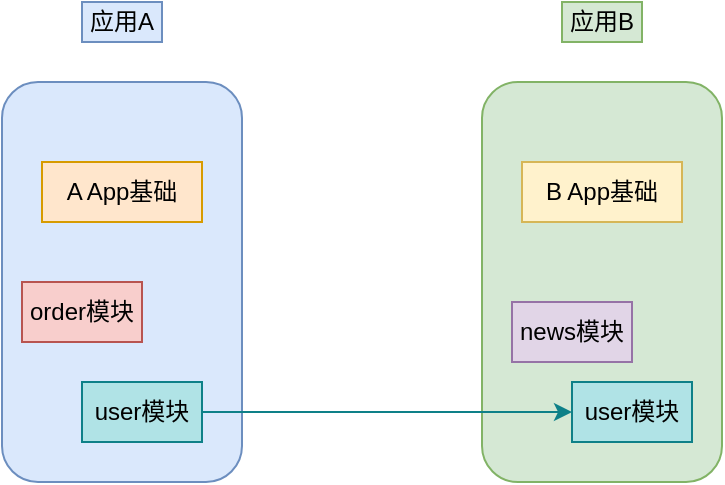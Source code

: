 <mxfile version="12.4.2" type="device" pages="1"><diagram id="ZKHEWwYvQZKfR_MMWlf2" name="Page-1"><mxGraphModel dx="946" dy="576" grid="1" gridSize="10" guides="1" tooltips="1" connect="1" arrows="1" fold="1" page="1" pageScale="1" pageWidth="827" pageHeight="1169" math="0" shadow="0"><root><mxCell id="0"/><mxCell id="1" parent="0"/><mxCell id="oGo5_lFBZBR--sE1daZF-1" value="" style="rounded=1;whiteSpace=wrap;html=1;fillColor=#dae8fc;strokeColor=#6c8ebf;" vertex="1" parent="1"><mxGeometry x="80" y="120" width="120" height="200" as="geometry"/></mxCell><mxCell id="oGo5_lFBZBR--sE1daZF-2" value="" style="rounded=1;whiteSpace=wrap;html=1;fillColor=#d5e8d4;strokeColor=#82b366;" vertex="1" parent="1"><mxGeometry x="320" y="120" width="120" height="200" as="geometry"/></mxCell><mxCell id="oGo5_lFBZBR--sE1daZF-3" value="应用A" style="text;html=1;strokeColor=#6c8ebf;fillColor=#dae8fc;align=center;verticalAlign=middle;whiteSpace=wrap;rounded=0;" vertex="1" parent="1"><mxGeometry x="120" y="80" width="40" height="20" as="geometry"/></mxCell><mxCell id="oGo5_lFBZBR--sE1daZF-4" value="应用B" style="text;html=1;strokeColor=#82b366;fillColor=#d5e8d4;align=center;verticalAlign=middle;whiteSpace=wrap;rounded=0;" vertex="1" parent="1"><mxGeometry x="360" y="80" width="40" height="20" as="geometry"/></mxCell><mxCell id="oGo5_lFBZBR--sE1daZF-5" value="A App基础" style="rounded=0;whiteSpace=wrap;html=1;fillColor=#ffe6cc;strokeColor=#d79b00;" vertex="1" parent="1"><mxGeometry x="100" y="160" width="80" height="30" as="geometry"/></mxCell><mxCell id="oGo5_lFBZBR--sE1daZF-6" value="B App基础" style="rounded=0;whiteSpace=wrap;html=1;fillColor=#fff2cc;strokeColor=#d6b656;" vertex="1" parent="1"><mxGeometry x="340" y="160" width="80" height="30" as="geometry"/></mxCell><mxCell id="oGo5_lFBZBR--sE1daZF-7" value="order模块" style="rounded=0;whiteSpace=wrap;html=1;fillColor=#f8cecc;strokeColor=#b85450;" vertex="1" parent="1"><mxGeometry x="90" y="220" width="60" height="30" as="geometry"/></mxCell><mxCell id="oGo5_lFBZBR--sE1daZF-11" style="edgeStyle=orthogonalEdgeStyle;rounded=0;orthogonalLoop=1;jettySize=auto;html=1;entryX=0;entryY=0.5;entryDx=0;entryDy=0;fillColor=#b0e3e6;strokeColor=#0e8088;" edge="1" parent="1" source="oGo5_lFBZBR--sE1daZF-8" target="oGo5_lFBZBR--sE1daZF-10"><mxGeometry relative="1" as="geometry"/></mxCell><mxCell id="oGo5_lFBZBR--sE1daZF-8" value="user模块" style="rounded=0;whiteSpace=wrap;html=1;fillColor=#b0e3e6;strokeColor=#0e8088;" vertex="1" parent="1"><mxGeometry x="120" y="270" width="60" height="30" as="geometry"/></mxCell><mxCell id="oGo5_lFBZBR--sE1daZF-9" value="news模块" style="rounded=0;whiteSpace=wrap;html=1;fillColor=#e1d5e7;strokeColor=#9673a6;" vertex="1" parent="1"><mxGeometry x="335" y="230" width="60" height="30" as="geometry"/></mxCell><mxCell id="oGo5_lFBZBR--sE1daZF-10" value="user模块" style="rounded=0;whiteSpace=wrap;html=1;fillColor=#b0e3e6;strokeColor=#0e8088;" vertex="1" parent="1"><mxGeometry x="365" y="270" width="60" height="30" as="geometry"/></mxCell></root></mxGraphModel></diagram></mxfile>